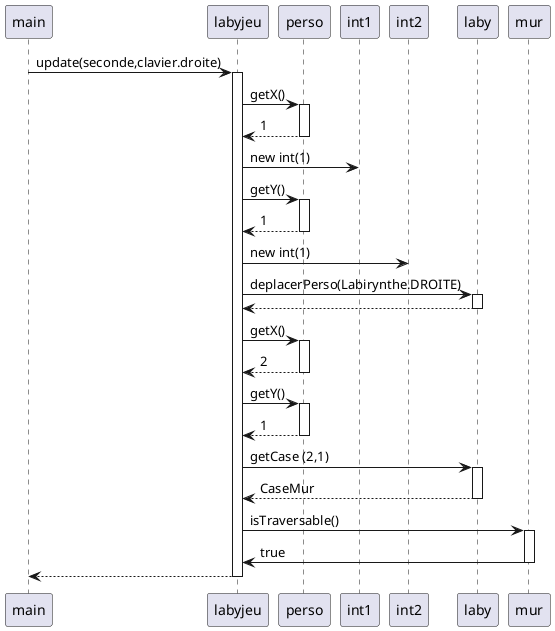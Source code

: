 @startuml
'https://plantuml.com/sequence-diagram

main -> labyjeu : update(seconde,clavier.droite)
activate labyjeu

labyjeu -> perso : getX()
activate perso
perso --> labyjeu : 1
deactivate perso

labyjeu -> int1 : new int(1)

labyjeu -> perso : getY()
activate perso
perso --> labyjeu : 1
deactivate perso

labyjeu -> int2 : new int(1)

labyjeu -> laby : deplacerPerso(Labirynthe.DROITE)
activate laby
laby-->labyjeu
deactivate laby

labyjeu -> perso : getX()
activate perso
perso --> labyjeu : 2
deactivate perso

labyjeu -> perso : getY()
activate perso
perso --> labyjeu : 1
deactivate perso

labyjeu ->laby : getCase (2,1)
activate laby
laby -->labyjeu : CaseMur
deactivate laby

labyjeu -> mur : isTraversable()
activate mur
mur -> labyjeu : true
deactivate mur

labyjeu --> main
deactivate labyjeu
@enduml